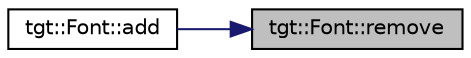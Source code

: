 digraph "tgt::Font::remove"
{
 // LATEX_PDF_SIZE
  edge [fontname="Helvetica",fontsize="10",labelfontname="Helvetica",labelfontsize="10"];
  node [fontname="Helvetica",fontsize="10",shape=record];
  rankdir="RL";
  Node1 [label="tgt::Font::remove",height=0.2,width=0.4,color="black", fillcolor="grey75", style="filled", fontcolor="black",tooltip=" "];
  Node1 -> Node2 [dir="back",color="midnightblue",fontsize="10",style="solid",fontname="Helvetica"];
  Node2 [label="tgt::Font::add",height=0.2,width=0.4,color="black", fillcolor="white", style="filled",URL="$namespacetgt_1_1_font.html#a83ff63c7e15f3d3e2977e1acdf9ec059",tooltip=" "];
}

